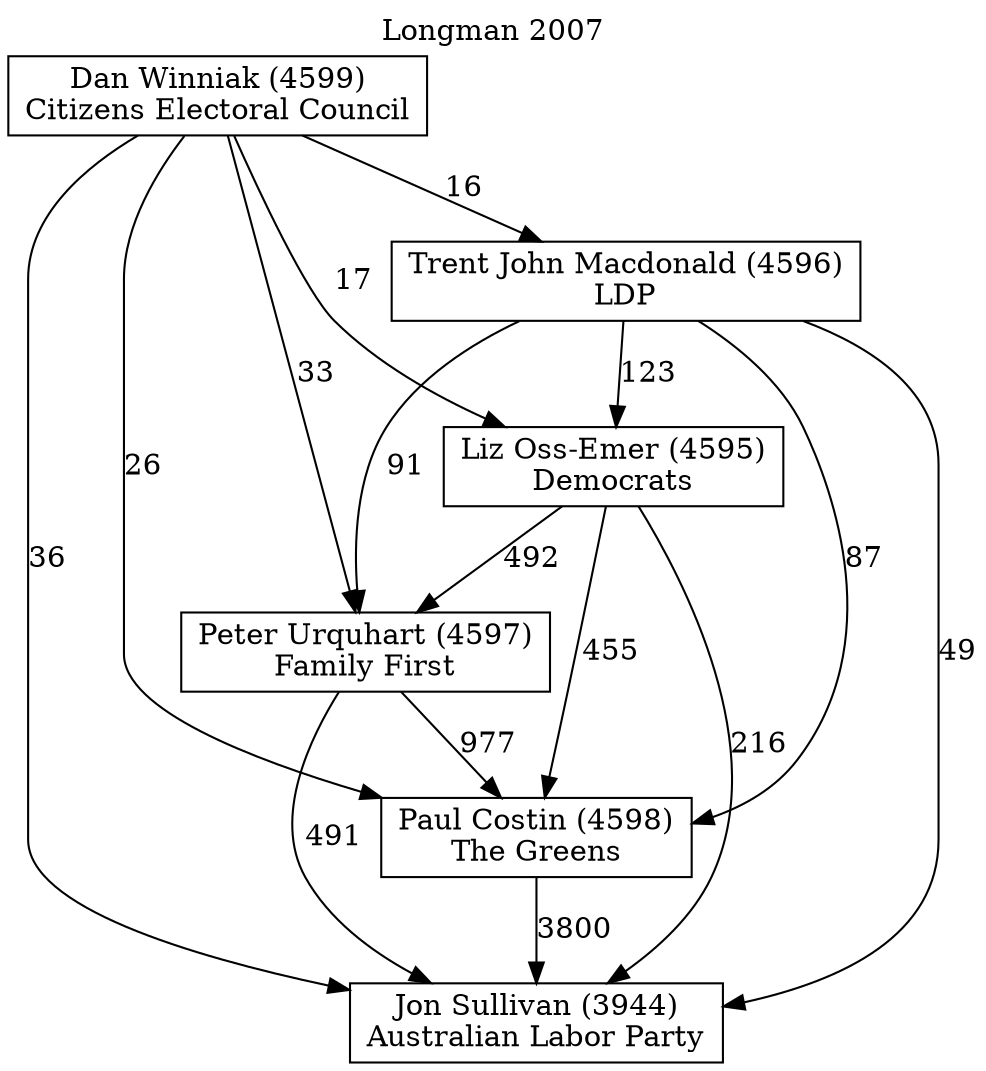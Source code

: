 // House preference flow
digraph "Jon Sullivan (3944)_Longman_2007" {
	graph [label="Longman 2007" labelloc=t mclimit=10]
	node [shape=box]
	"Dan Winniak (4599)" [label="Dan Winniak (4599)
Citizens Electoral Council"]
	"Jon Sullivan (3944)" [label="Jon Sullivan (3944)
Australian Labor Party"]
	"Liz Oss-Emer (4595)" [label="Liz Oss-Emer (4595)
Democrats"]
	"Paul Costin (4598)" [label="Paul Costin (4598)
The Greens"]
	"Peter Urquhart (4597)" [label="Peter Urquhart (4597)
Family First"]
	"Trent John Macdonald (4596)" [label="Trent John Macdonald (4596)
LDP"]
	"Dan Winniak (4599)" -> "Jon Sullivan (3944)" [label=36]
	"Dan Winniak (4599)" -> "Liz Oss-Emer (4595)" [label=17]
	"Dan Winniak (4599)" -> "Paul Costin (4598)" [label=26]
	"Dan Winniak (4599)" -> "Peter Urquhart (4597)" [label=33]
	"Dan Winniak (4599)" -> "Trent John Macdonald (4596)" [label=16]
	"Liz Oss-Emer (4595)" -> "Jon Sullivan (3944)" [label=216]
	"Liz Oss-Emer (4595)" -> "Paul Costin (4598)" [label=455]
	"Liz Oss-Emer (4595)" -> "Peter Urquhart (4597)" [label=492]
	"Paul Costin (4598)" -> "Jon Sullivan (3944)" [label=3800]
	"Peter Urquhart (4597)" -> "Jon Sullivan (3944)" [label=491]
	"Peter Urquhart (4597)" -> "Paul Costin (4598)" [label=977]
	"Trent John Macdonald (4596)" -> "Jon Sullivan (3944)" [label=49]
	"Trent John Macdonald (4596)" -> "Liz Oss-Emer (4595)" [label=123]
	"Trent John Macdonald (4596)" -> "Paul Costin (4598)" [label=87]
	"Trent John Macdonald (4596)" -> "Peter Urquhart (4597)" [label=91]
}
